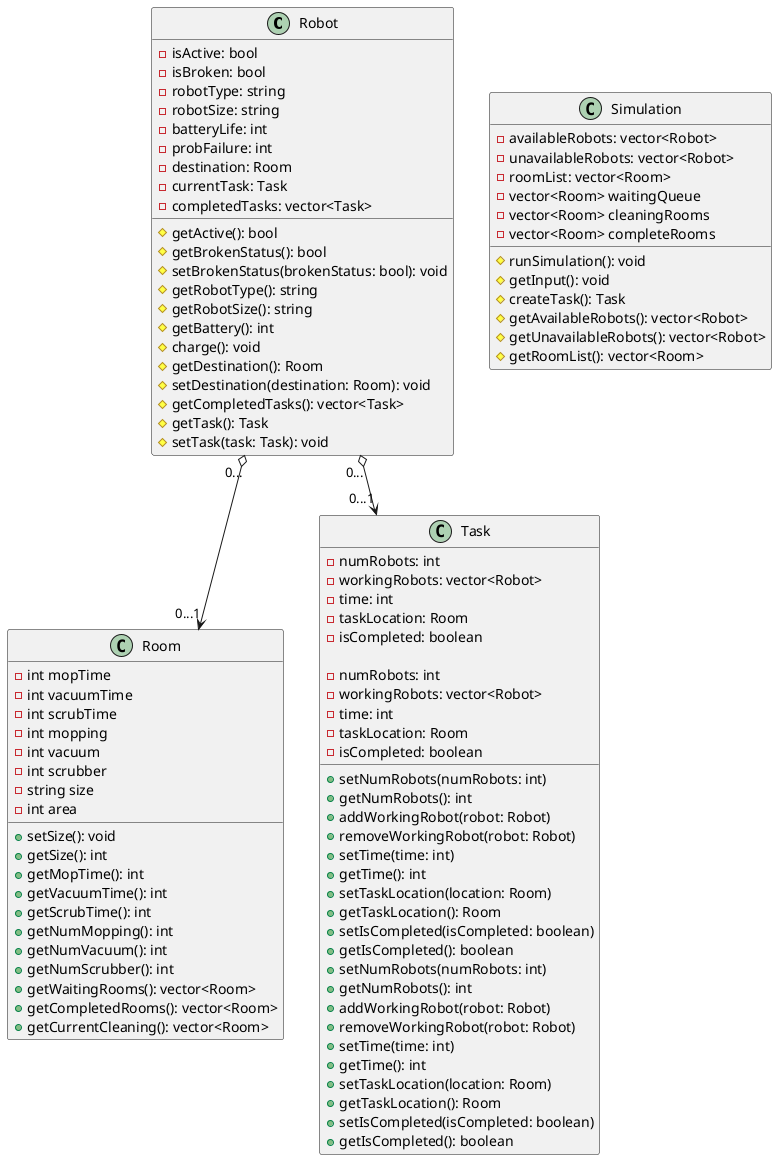 @startuml classDiagrams

class Robot {
    - isActive: bool
    - isBroken: bool
    - robotType: string
    - robotSize: string
    - batteryLife: int
    - probFailure: int
    - destination: Room
    - currentTask: Task
    - completedTasks: vector<Task>
    # getActive(): bool
    # getBrokenStatus(): bool
    # setBrokenStatus(brokenStatus: bool): void
    # getRobotType(): string
    # getRobotSize(): string
    # getBattery(): int
    # charge(): void
    # getDestination(): Room
    # setDestination(destination: Room): void
    # getCompletedTasks(): vector<Task>
    # getTask(): Task
    # setTask(task: Task): void
}

class Room {
    - int mopTime
    - int vacuumTime
    - int scrubTime
    - int mopping
    - int vacuum
    - int scrubber
    - string size
    - int area

    + setSize(): void
    + getSize(): int
    + getMopTime(): int
    + getVacuumTime(): int
    + getScrubTime(): int
    + getNumMopping(): int
    + getNumVacuum(): int
    + getNumScrubber(): int
    + getWaitingRooms(): vector<Room>
    + getCompletedRooms(): vector<Room>
    + getCurrentCleaning(): vector<Room>
    

}

class Task {
    - numRobots: int
    - workingRobots: vector<Robot>
    - time: int
    - taskLocation: Room
    - isCompleted: boolean

    + setNumRobots(numRobots: int)
    + getNumRobots(): int
    + addWorkingRobot(robot: Robot)
    + removeWorkingRobot(robot: Robot)
    + setTime(time: int)
    + getTime(): int
    + setTaskLocation(location: Room)
    + getTaskLocation(): Room
    + setIsCompleted(isCompleted: boolean)
    + getIsCompleted(): boolean
}

class Simulation {
    - availableRobots: vector<Robot>
    - unavailableRobots: vector<Robot>
    - roomList: vector<Room>
    - vector<Room> waitingQueue
    - vector<Room> cleaningRooms
    - vector<Room> completeRooms

    # runSimulation(): void
    # getInput(): void
    # createTask(): Task
    # getAvailableRobots(): vector<Robot>
    # getUnavailableRobots(): vector<Robot>
    # getRoomList(): vector<Room>
}

class Task {
  - numRobots: int
  - workingRobots: vector<Robot>
  - time: int
  - taskLocation: Room
  - isCompleted: boolean
  + setNumRobots(numRobots: int)
  + getNumRobots(): int
  + addWorkingRobot(robot: Robot)
  + removeWorkingRobot(robot: Robot)
  + setTime(time: int)
  + getTime(): int
  + setTaskLocation(location: Room)
  + getTaskLocation(): Room
  + setIsCompleted(isCompleted: boolean)
  + getIsCompleted(): boolean
}

Robot "0..." o--> "0...1" Room
Robot "0..." o--> "0...1" Task

@enduml
